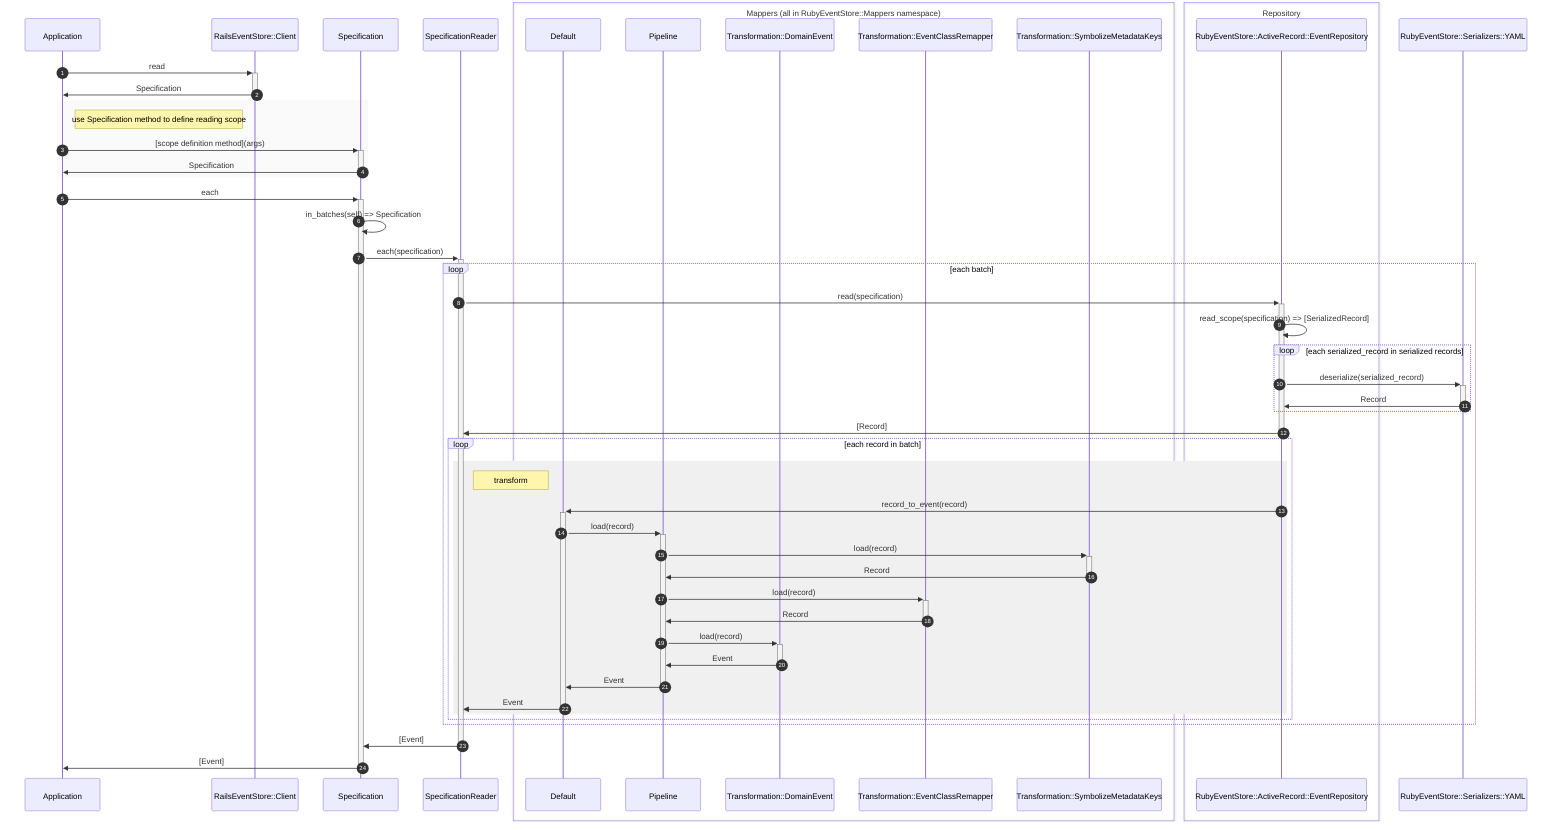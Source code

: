 sequenceDiagram
  autonumber
  participant a as Application
  participant c as RailsEventStore::Client 
  participant s as Specification
  participant sr as SpecificationReader
  box Mappers (all in RubyEventStore::Mappers namespace)
    participant m as Default
    participant pip as Pipeline
    participant det as Transformation::DomainEvent
    participant ecr as Transformation::EventClassRemapper
    participant smk as Transformation::SymbolizeMetadataKeys
  end
  box Repository
    participant r as RubyEventStore::ActiveRecord::EventRepository
  end
  participant yaml as RubyEventStore::Serializers::YAML
  a->>+c: read
  c->>-a: Specification
  rect rgb(250, 250, 250) 
  note right of a: use Specification method to define reading scope
    a->>+s: [scope definition method](args)
    s->>-a: Specification
  end
  a->>+s: each
    s->>s: in_batches(self) => Specification
    s->>+sr: each(specification)
      loop each batch
        sr->>+r: read(specification)
          r->>r: read_scope(specification) => [SerializedRecord]
          loop each serialized_record in serialized records
            r->>+yaml: deserialize(serialized_record)
            yaml->>-r: Record
          end
        r->>-sr: [Record]
        loop each record in batch
          rect rgb(240, 240, 240) 
            note right of sr: transform
            r->>+m: record_to_event(record)
              m->>+pip: load(record)
                pip->>+smk: load(record)
                smk->>-pip: Record
                pip->>+ecr: load(record)
                ecr->>-pip: Record
                pip->>+det: load(record)
                det->>-pip: Event
              pip->>-m: Event
            m->>-sr: Event
          end
        end
      end
    sr->>-s: [Event]
  s->>-a: [Event]